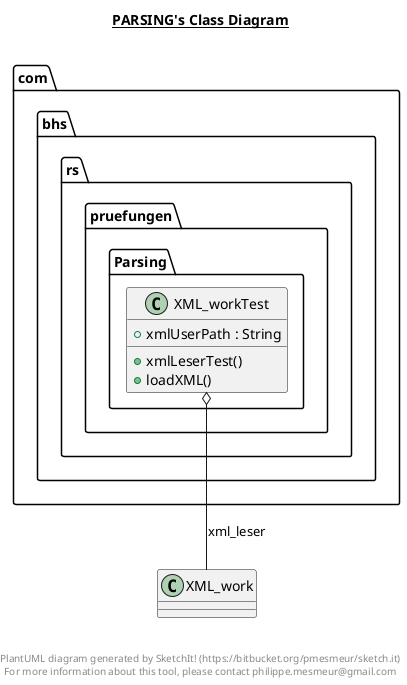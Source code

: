 @startuml

title __PARSING's Class Diagram__\n

  package com.bhs.rs.pruefungen {
    package com.bhs.rs.pruefungen.Parsing {
      class XML_workTest {
          + xmlUserPath : String
          + xmlLeserTest()
          + loadXML()
      }
    }
  }
  

  XML_workTest o-- XML_work : xml_leser


right footer


PlantUML diagram generated by SketchIt! (https://bitbucket.org/pmesmeur/sketch.it)
For more information about this tool, please contact philippe.mesmeur@gmail.com
endfooter

@enduml
